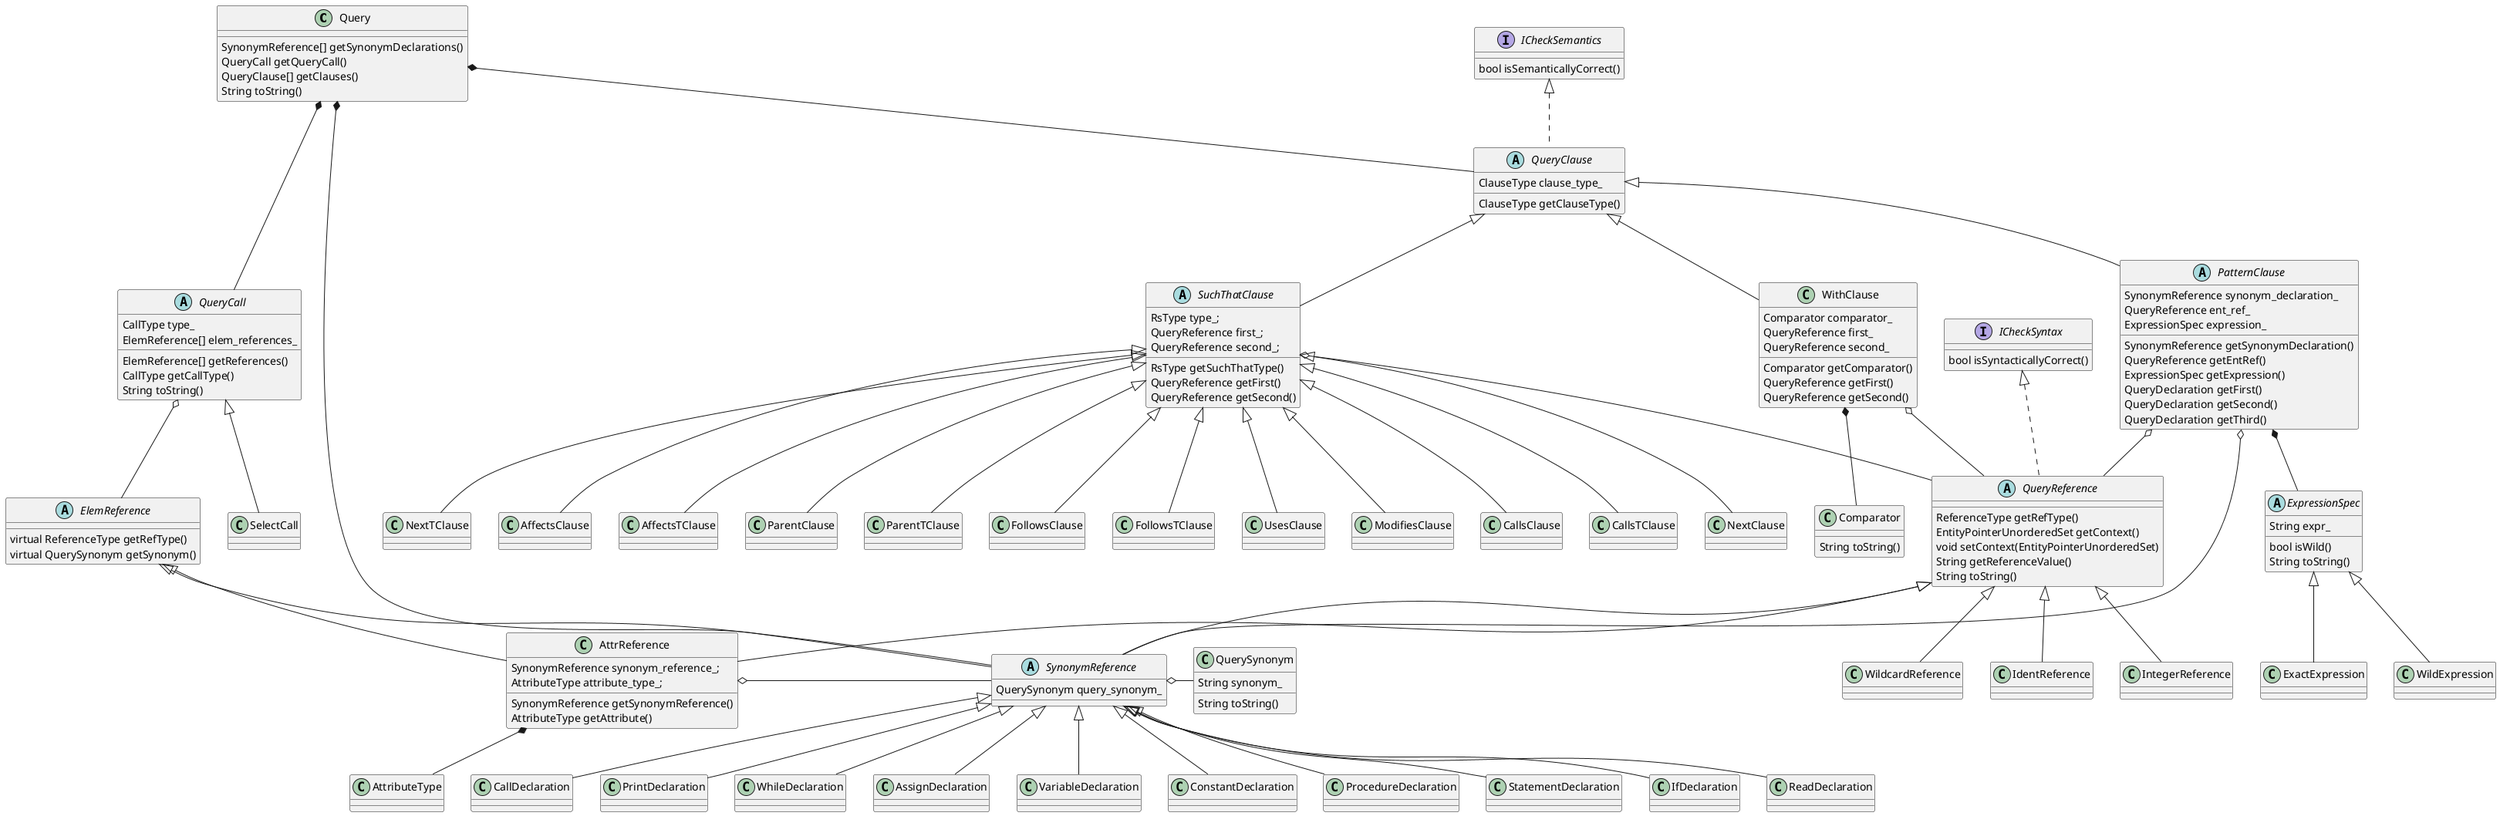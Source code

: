 @startuml

class Query {
    SynonymReference[] getSynonymDeclarations()
    QueryCall getQueryCall()
    QueryClause[] getClauses()
    String toString()
}

abstract QueryReference{
    ReferenceType getRefType()
    EntityPointerUnorderedSet getContext()
    void setContext(EntityPointerUnorderedSet)
    String getReferenceValue()
    String toString()
}

class WildcardReference {
}

class IdentReference {
}

class IntegerReference {
}

abstract ElemReference {
    virtual ReferenceType getRefType()
    virtual QuerySynonym getSynonym()
}

class AttrReference  {
    SynonymReference synonym_reference_;
    AttributeType attribute_type_;
    SynonymReference getSynonymReference()
    AttributeType getAttribute()
}

abstract SynonymReference {
    QuerySynonym query_synonym_
}

class StatementDeclaration  {
}

class IfDeclaration   {
}

class ReadDeclaration   {
}

class CallDeclaration   {
}

class PrintDeclaration   {
}

class WhileDeclaration   {
}

class AssignDeclaration   {
}

class VariableDeclaration    {
}

class ConstantDeclaration    {
}

class ProcedureDeclaration    {
}

class QuerySynonym{
    String synonym_
    String toString()
}
abstract QueryCall {
    CallType type_
    ElemReference[] elem_references_
    ElemReference[] getReferences()
    CallType getCallType()
    String toString()
}

class SelectCall {
}

abstract class QueryClause {
    ClauseType clause_type_
    ClauseType getClauseType()
}

abstract class SuchThatClause {
    RsType type_;
    QueryReference first_;
    QueryReference second_;
    RsType getSuchThatType()
    QueryReference getFirst()
    QueryReference getSecond()
}

class ParentClause {
}
class ParentTClause {
}
class FollowsClause {
}
class FollowsTClause {
}
class UsesClause {
}
class ModifiesClause {
}
class CallsClause {
}
class CallsTClause {
}
class NextClause {
}
class NextTClause {
}
class AffectsClause {
}
class AffectsTClause {
}

class WithClause {
    Comparator comparator_
    QueryReference first_
    QueryReference second_
    Comparator getComparator()
    QueryReference getFirst()
    QueryReference getSecond()
}

class Comparator {
    String toString()
}

class PatternClause  {
    SynonymReference synonym_declaration_
    QueryReference ent_ref_
    ExpressionSpec expression_
    SynonymReference getSynonymDeclaration()
    QueryReference getEntRef()
    ExpressionSpec getExpression()
}


abstract class PatternClause {
    QueryDeclaration getFirst()
    QueryDeclaration getSecond()
    QueryDeclaration getThird()
}

abstract ExpressionSpec {
    String expr_
    bool isWild()
    String toString()
}

class ExactExpression {
}

class WildExpression {
}

interface ICheckSyntax {
    bool isSyntacticallyCorrect()
}

interface ICheckSemantics {
    bool isSemanticallyCorrect()
}

Query *-down- SynonymReference
Query *-down- QueryCall
Query *-down- QueryClause

QueryCall o-down- ElemReference
QueryCall <|-down- SelectCall

ICheckSyntax <|.down. QueryReference

QueryReference <|-down- IdentReference
QueryReference <|-down- IntegerReference
QueryReference <|-down- SynonymReference
QueryReference <|-down- AttrReference
QueryReference <|-down- WildcardReference

ElemReference <|-down- SynonymReference
ElemReference <|-down- AttrReference

ExpressionSpec <|-down- ExactExpression
ExpressionSpec <|-down- WildExpression

SynonymReference <|-down- StatementDeclaration
SynonymReference <|-down- IfDeclaration
SynonymReference <|-down- ReadDeclaration
SynonymReference <|-down- CallDeclaration
SynonymReference <|-down- PrintDeclaration
SynonymReference <|-down- WhileDeclaration
SynonymReference <|-down- AssignDeclaration
SynonymReference <|-down- VariableDeclaration
SynonymReference <|-down- ConstantDeclaration
SynonymReference <|-down- ProcedureDeclaration
SynonymReference o-right- QuerySynonym

AttrReference o-right- SynonymReference
AttrReference *-down- AttributeType

ICheckSemantics <|.down. QueryClause

QueryClause <|-down- SuchThatClause
QueryClause <|-down- PatternClause
QueryClause <|-down- WithClause

SuchThatClause o-down- QueryReference
SuchThatClause <|-down- ParentClause
SuchThatClause <|-down- ParentTClause
SuchThatClause <|-down- FollowsClause
SuchThatClause <|-down- FollowsTClause
SuchThatClause <|-down- UsesClause
SuchThatClause <|-down- ModifiesClause
SuchThatClause <|-down- CallsClause
SuchThatClause <|-down- CallsTClause
SuchThatClause <|-down- NextClause
SuchThatClause <|-down- NextTClause
SuchThatClause <|-down- AffectsClause
SuchThatClause <|-down- AffectsTClause

PatternClause o-down- QueryReference
PatternClause o-down- SynonymReference
PatternClause *-down- ExpressionSpec

WithClause o-down- QueryReference
WithClause *-down- Comparator
@enduml